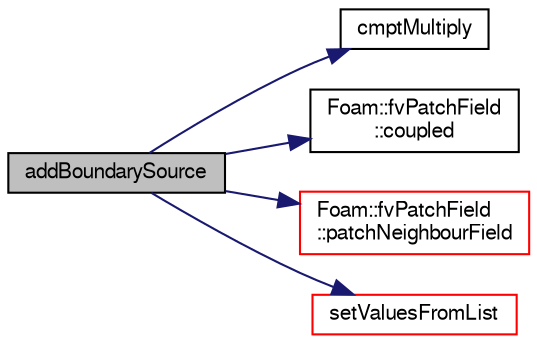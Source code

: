digraph "addBoundarySource"
{
  bgcolor="transparent";
  edge [fontname="FreeSans",fontsize="10",labelfontname="FreeSans",labelfontsize="10"];
  node [fontname="FreeSans",fontsize="10",shape=record];
  rankdir="LR";
  Node956 [label="addBoundarySource",height=0.2,width=0.4,color="black", fillcolor="grey75", style="filled", fontcolor="black"];
  Node956 -> Node957 [color="midnightblue",fontsize="10",style="solid",fontname="FreeSans"];
  Node957 [label="cmptMultiply",height=0.2,width=0.4,color="black",URL="$a12539.html#a0b7a90a451ed16944c48065d667c873e"];
  Node956 -> Node958 [color="midnightblue",fontsize="10",style="solid",fontname="FreeSans"];
  Node958 [label="Foam::fvPatchField\l::coupled",height=0.2,width=0.4,color="black",URL="$a22354.html#a39c01db0e66d00fe0621a0c7e5fc4ead",tooltip="Return true if this patch field is coupled. "];
  Node956 -> Node959 [color="midnightblue",fontsize="10",style="solid",fontname="FreeSans"];
  Node959 [label="Foam::fvPatchField\l::patchNeighbourField",height=0.2,width=0.4,color="red",URL="$a22354.html#a3eee7e8e27377d66dd0f20d3697d6b78",tooltip="Return patchField on the opposite patch of a coupled patch. "];
  Node956 -> Node971 [color="midnightblue",fontsize="10",style="solid",fontname="FreeSans"];
  Node971 [label="setValuesFromList",height=0.2,width=0.4,color="red",URL="$a22358.html#ae2373f8bf20e55920fbe1157213a9858",tooltip="Set solution in given cells to the specified values. "];
}

